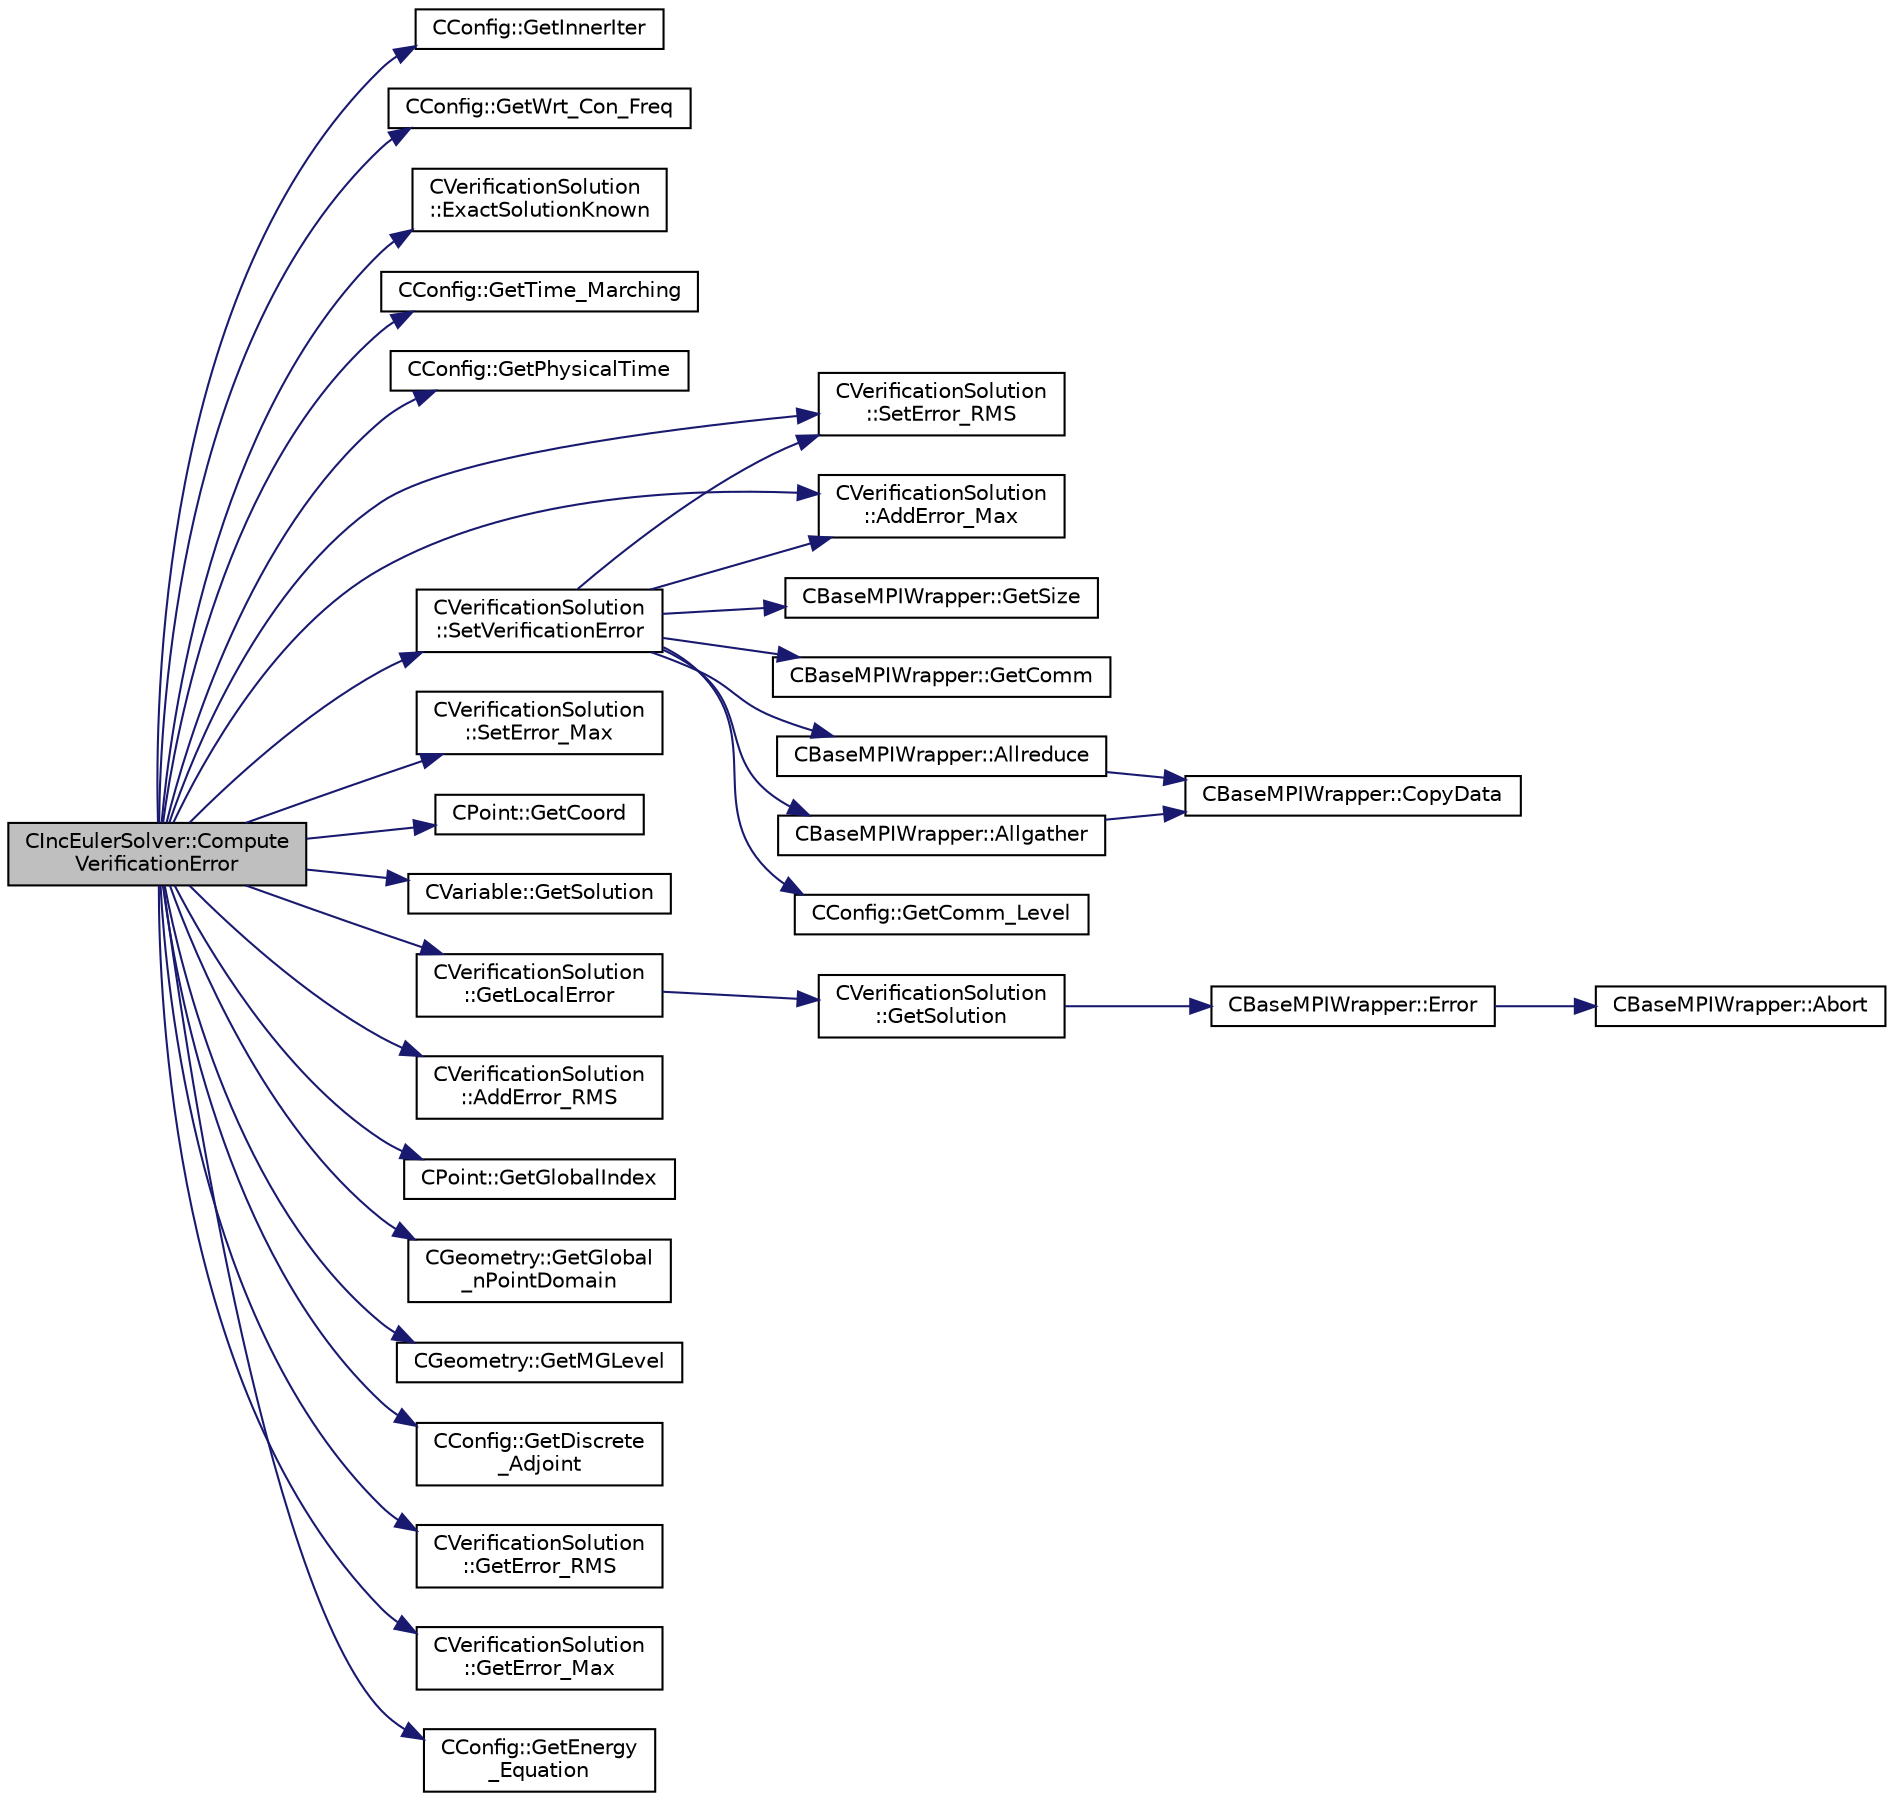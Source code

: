 digraph "CIncEulerSolver::ComputeVerificationError"
{
  edge [fontname="Helvetica",fontsize="10",labelfontname="Helvetica",labelfontsize="10"];
  node [fontname="Helvetica",fontsize="10",shape=record];
  rankdir="LR";
  Node624 [label="CIncEulerSolver::Compute\lVerificationError",height=0.2,width=0.4,color="black", fillcolor="grey75", style="filled", fontcolor="black"];
  Node624 -> Node625 [color="midnightblue",fontsize="10",style="solid",fontname="Helvetica"];
  Node625 [label="CConfig::GetInnerIter",height=0.2,width=0.4,color="black", fillcolor="white", style="filled",URL="$class_c_config.html#afb04e3794a1a3cef3c5897f31f2efd2d",tooltip="Get the current FSI iteration number. "];
  Node624 -> Node626 [color="midnightblue",fontsize="10",style="solid",fontname="Helvetica"];
  Node626 [label="CConfig::GetWrt_Con_Freq",height=0.2,width=0.4,color="black", fillcolor="white", style="filled",URL="$class_c_config.html#a15f8a3cf1d3f71851b21d9e0146fa9e2",tooltip="Get the frequency for writing the convergence file. "];
  Node624 -> Node627 [color="midnightblue",fontsize="10",style="solid",fontname="Helvetica"];
  Node627 [label="CVerificationSolution\l::ExactSolutionKnown",height=0.2,width=0.4,color="black", fillcolor="white", style="filled",URL="$class_c_verification_solution.html#a18422152fdd1e0250706192082049cae",tooltip="Whether or not the exact solution is known for this verification solution. "];
  Node624 -> Node628 [color="midnightblue",fontsize="10",style="solid",fontname="Helvetica"];
  Node628 [label="CConfig::GetTime_Marching",height=0.2,width=0.4,color="black", fillcolor="white", style="filled",URL="$class_c_config.html#a864d499ce740184803607801c47abda7",tooltip="Provides information about the time integration, and change the write in the output files information..."];
  Node624 -> Node629 [color="midnightblue",fontsize="10",style="solid",fontname="Helvetica"];
  Node629 [label="CConfig::GetPhysicalTime",height=0.2,width=0.4,color="black", fillcolor="white", style="filled",URL="$class_c_config.html#a4d6b8796bf9552840a48d50c3b0d19b6",tooltip="Get the current physical time. "];
  Node624 -> Node630 [color="midnightblue",fontsize="10",style="solid",fontname="Helvetica"];
  Node630 [label="CVerificationSolution\l::SetError_RMS",height=0.2,width=0.4,color="black", fillcolor="white", style="filled",URL="$class_c_verification_solution.html#afcba935bd5dfc0e5c8bd252b27db85ab",tooltip="Set the global RMS error for verification cases. "];
  Node624 -> Node631 [color="midnightblue",fontsize="10",style="solid",fontname="Helvetica"];
  Node631 [label="CVerificationSolution\l::SetError_Max",height=0.2,width=0.4,color="black", fillcolor="white", style="filled",URL="$class_c_verification_solution.html#a8484d5418569b1c807fd8a8f16570b39",tooltip="Set the global maximum error for verification cases. "];
  Node624 -> Node632 [color="midnightblue",fontsize="10",style="solid",fontname="Helvetica"];
  Node632 [label="CPoint::GetCoord",height=0.2,width=0.4,color="black", fillcolor="white", style="filled",URL="$class_c_point.html#a95fe081d22e96e190cb3edcbf0d6525f",tooltip="Get the coordinates dor the control volume. "];
  Node624 -> Node633 [color="midnightblue",fontsize="10",style="solid",fontname="Helvetica"];
  Node633 [label="CVariable::GetSolution",height=0.2,width=0.4,color="black", fillcolor="white", style="filled",URL="$class_c_variable.html#a261483e39c23c1de7cb9aea7e917c121",tooltip="Get the solution. "];
  Node624 -> Node634 [color="midnightblue",fontsize="10",style="solid",fontname="Helvetica"];
  Node634 [label="CVerificationSolution\l::GetLocalError",height=0.2,width=0.4,color="black", fillcolor="white", style="filled",URL="$class_c_verification_solution.html#a4205ed3d3f553967190f1a6450062f17",tooltip="Get the local error defined as the local solution minus the verification solution. "];
  Node634 -> Node635 [color="midnightblue",fontsize="10",style="solid",fontname="Helvetica"];
  Node635 [label="CVerificationSolution\l::GetSolution",height=0.2,width=0.4,color="black", fillcolor="white", style="filled",URL="$class_c_verification_solution.html#ab164e273b6f703a9a3439db2dcd82c2d",tooltip="Get the exact solution at the current position and time. "];
  Node635 -> Node636 [color="midnightblue",fontsize="10",style="solid",fontname="Helvetica"];
  Node636 [label="CBaseMPIWrapper::Error",height=0.2,width=0.4,color="black", fillcolor="white", style="filled",URL="$class_c_base_m_p_i_wrapper.html#a04457c47629bda56704e6a8804833eeb"];
  Node636 -> Node637 [color="midnightblue",fontsize="10",style="solid",fontname="Helvetica"];
  Node637 [label="CBaseMPIWrapper::Abort",height=0.2,width=0.4,color="black", fillcolor="white", style="filled",URL="$class_c_base_m_p_i_wrapper.html#a21ef5681e2acb532d345e9bab173ef07"];
  Node624 -> Node638 [color="midnightblue",fontsize="10",style="solid",fontname="Helvetica"];
  Node638 [label="CVerificationSolution\l::AddError_RMS",height=0.2,width=0.4,color="black", fillcolor="white", style="filled",URL="$class_c_verification_solution.html#a275d10faa1fca4b4b61c9688f1d50b93",tooltip="Increments the global RMS error for verification cases. "];
  Node624 -> Node639 [color="midnightblue",fontsize="10",style="solid",fontname="Helvetica"];
  Node639 [label="CVerificationSolution\l::AddError_Max",height=0.2,width=0.4,color="black", fillcolor="white", style="filled",URL="$class_c_verification_solution.html#a7af4b53308d1bc7eeddeb51e4f6a707d",tooltip="Increment the global maximum error for verification cases. "];
  Node624 -> Node640 [color="midnightblue",fontsize="10",style="solid",fontname="Helvetica"];
  Node640 [label="CPoint::GetGlobalIndex",height=0.2,width=0.4,color="black", fillcolor="white", style="filled",URL="$class_c_point.html#ab546170a5a03ef210a75fc5531910050",tooltip="Get the global index in a parallel computation. "];
  Node624 -> Node641 [color="midnightblue",fontsize="10",style="solid",fontname="Helvetica"];
  Node641 [label="CVerificationSolution\l::SetVerificationError",height=0.2,width=0.4,color="black", fillcolor="white", style="filled",URL="$class_c_verification_solution.html#a467e0ccdb07f223326549273ddeb9fa9",tooltip="Calculate the global error metrics for verification cases. "];
  Node641 -> Node642 [color="midnightblue",fontsize="10",style="solid",fontname="Helvetica"];
  Node642 [label="CConfig::GetComm_Level",height=0.2,width=0.4,color="black", fillcolor="white", style="filled",URL="$class_c_config.html#ab71278d2692ca5217674036650b02923",tooltip="Get the level of MPI communications to be performed. "];
  Node641 -> Node643 [color="midnightblue",fontsize="10",style="solid",fontname="Helvetica"];
  Node643 [label="CBaseMPIWrapper::GetSize",height=0.2,width=0.4,color="black", fillcolor="white", style="filled",URL="$class_c_base_m_p_i_wrapper.html#a1e80850252f6e4bfc8cd5275d6e3a615"];
  Node641 -> Node644 [color="midnightblue",fontsize="10",style="solid",fontname="Helvetica"];
  Node644 [label="CBaseMPIWrapper::GetComm",height=0.2,width=0.4,color="black", fillcolor="white", style="filled",URL="$class_c_base_m_p_i_wrapper.html#adabb0218048bd2523476ca570ab84579"];
  Node641 -> Node645 [color="midnightblue",fontsize="10",style="solid",fontname="Helvetica"];
  Node645 [label="CBaseMPIWrapper::Allreduce",height=0.2,width=0.4,color="black", fillcolor="white", style="filled",URL="$class_c_base_m_p_i_wrapper.html#a637b6fd917a8ca91ce748ba88e0d66b6"];
  Node645 -> Node646 [color="midnightblue",fontsize="10",style="solid",fontname="Helvetica"];
  Node646 [label="CBaseMPIWrapper::CopyData",height=0.2,width=0.4,color="black", fillcolor="white", style="filled",URL="$class_c_base_m_p_i_wrapper.html#a4725cc1dd65b161b483e812a538a5e36"];
  Node641 -> Node630 [color="midnightblue",fontsize="10",style="solid",fontname="Helvetica"];
  Node641 -> Node647 [color="midnightblue",fontsize="10",style="solid",fontname="Helvetica"];
  Node647 [label="CBaseMPIWrapper::Allgather",height=0.2,width=0.4,color="black", fillcolor="white", style="filled",URL="$class_c_base_m_p_i_wrapper.html#a55195abbb7206e08a4933fa53cd41923"];
  Node647 -> Node646 [color="midnightblue",fontsize="10",style="solid",fontname="Helvetica"];
  Node641 -> Node639 [color="midnightblue",fontsize="10",style="solid",fontname="Helvetica"];
  Node624 -> Node648 [color="midnightblue",fontsize="10",style="solid",fontname="Helvetica"];
  Node648 [label="CGeometry::GetGlobal\l_nPointDomain",height=0.2,width=0.4,color="black", fillcolor="white", style="filled",URL="$class_c_geometry.html#a22f1fbc70d2133f1d1924cc7b56caee9",tooltip="A virtual member. "];
  Node624 -> Node649 [color="midnightblue",fontsize="10",style="solid",fontname="Helvetica"];
  Node649 [label="CGeometry::GetMGLevel",height=0.2,width=0.4,color="black", fillcolor="white", style="filled",URL="$class_c_geometry.html#a64cb754bd02a480298ec2e55799a41a3",tooltip="Get the multigrid index for the current geometry object. "];
  Node624 -> Node650 [color="midnightblue",fontsize="10",style="solid",fontname="Helvetica"];
  Node650 [label="CConfig::GetDiscrete\l_Adjoint",height=0.2,width=0.4,color="black", fillcolor="white", style="filled",URL="$class_c_config.html#abe9f117dab934d76e518a9e8e40b142a",tooltip="Get the indicator whether we are solving an discrete adjoint problem. "];
  Node624 -> Node651 [color="midnightblue",fontsize="10",style="solid",fontname="Helvetica"];
  Node651 [label="CVerificationSolution\l::GetError_RMS",height=0.2,width=0.4,color="black", fillcolor="white", style="filled",URL="$class_c_verification_solution.html#ac2b596c35d55ff69b0b02f309aaf55ac",tooltip="Get the global RMS error for verification cases. "];
  Node624 -> Node652 [color="midnightblue",fontsize="10",style="solid",fontname="Helvetica"];
  Node652 [label="CVerificationSolution\l::GetError_Max",height=0.2,width=0.4,color="black", fillcolor="white", style="filled",URL="$class_c_verification_solution.html#a38ad5333799d4c4fcde6fbe30b1d489a",tooltip="Get the global maximum error for verification cases. "];
  Node624 -> Node653 [color="midnightblue",fontsize="10",style="solid",fontname="Helvetica"];
  Node653 [label="CConfig::GetEnergy\l_Equation",height=0.2,width=0.4,color="black", fillcolor="white", style="filled",URL="$class_c_config.html#abb2ba1ecf8988532ce9cecb88c206d28",tooltip="Flag for whether to solve the energy equation for incompressible flows. "];
}
